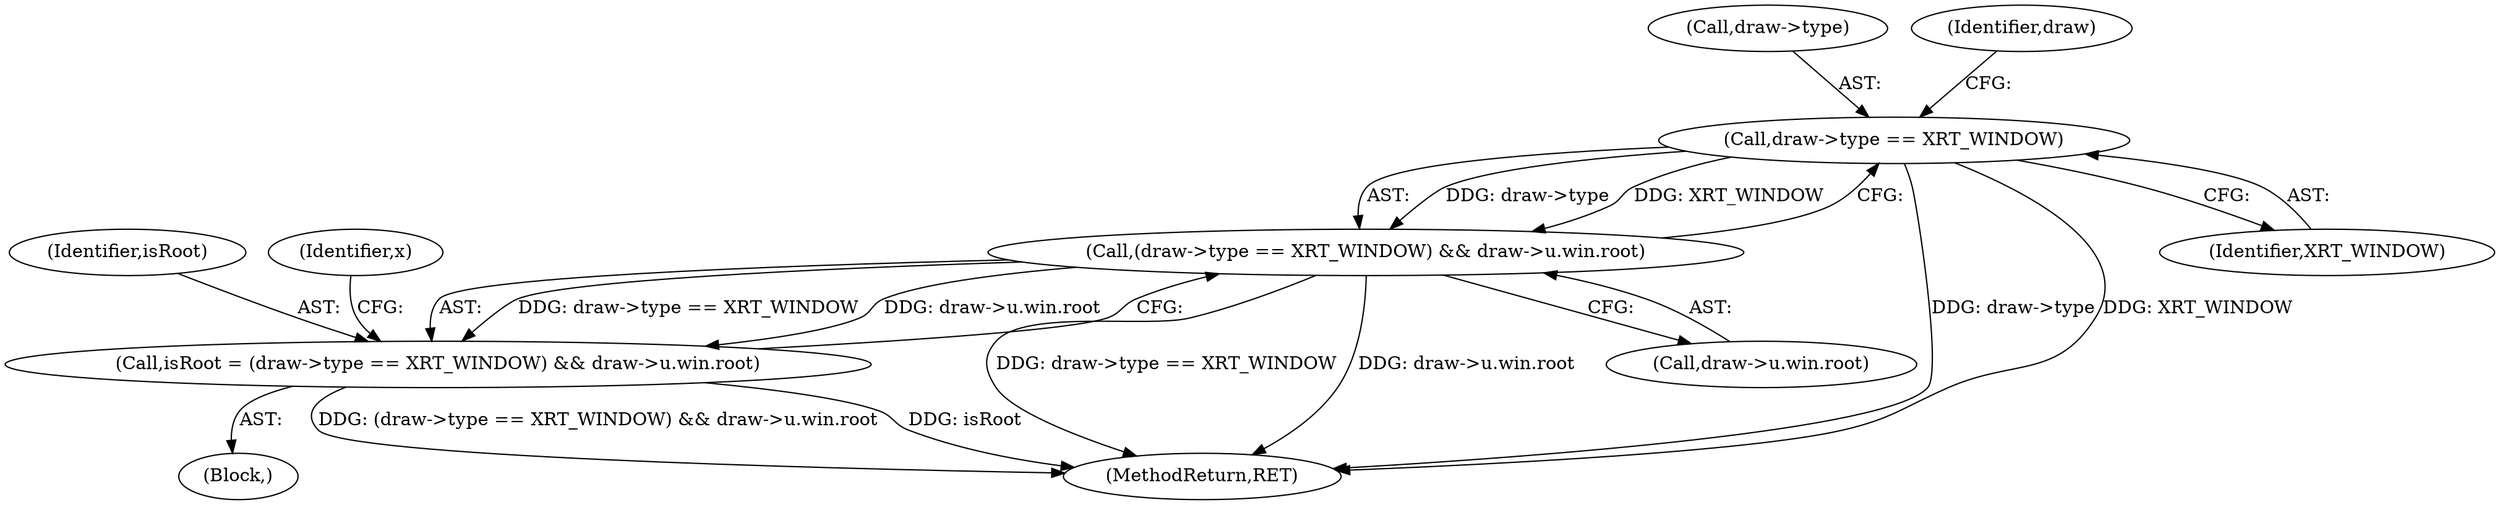 digraph "0_xserver_cad5a1050b7184d828aef9c1dd151c3ab649d37e_3@pointer" {
"1000179" [label="(Call,draw->type == XRT_WINDOW)"];
"1000178" [label="(Call,(draw->type == XRT_WINDOW) && draw->u.win.root)"];
"1000176" [label="(Call,isRoot = (draw->type == XRT_WINDOW) && draw->u.win.root)"];
"1000296" [label="(MethodReturn,RET)"];
"1000178" [label="(Call,(draw->type == XRT_WINDOW) && draw->u.win.root)"];
"1000177" [label="(Identifier,isRoot)"];
"1000183" [label="(Identifier,XRT_WINDOW)"];
"1000180" [label="(Call,draw->type)"];
"1000187" [label="(Identifier,draw)"];
"1000102" [label="(Block,)"];
"1000184" [label="(Call,draw->u.win.root)"];
"1000179" [label="(Call,draw->type == XRT_WINDOW)"];
"1000176" [label="(Call,isRoot = (draw->type == XRT_WINDOW) && draw->u.win.root)"];
"1000192" [label="(Identifier,x)"];
"1000179" -> "1000178"  [label="AST: "];
"1000179" -> "1000183"  [label="CFG: "];
"1000180" -> "1000179"  [label="AST: "];
"1000183" -> "1000179"  [label="AST: "];
"1000187" -> "1000179"  [label="CFG: "];
"1000178" -> "1000179"  [label="CFG: "];
"1000179" -> "1000296"  [label="DDG: draw->type"];
"1000179" -> "1000296"  [label="DDG: XRT_WINDOW"];
"1000179" -> "1000178"  [label="DDG: draw->type"];
"1000179" -> "1000178"  [label="DDG: XRT_WINDOW"];
"1000178" -> "1000176"  [label="AST: "];
"1000178" -> "1000184"  [label="CFG: "];
"1000184" -> "1000178"  [label="AST: "];
"1000176" -> "1000178"  [label="CFG: "];
"1000178" -> "1000296"  [label="DDG: draw->type == XRT_WINDOW"];
"1000178" -> "1000296"  [label="DDG: draw->u.win.root"];
"1000178" -> "1000176"  [label="DDG: draw->type == XRT_WINDOW"];
"1000178" -> "1000176"  [label="DDG: draw->u.win.root"];
"1000176" -> "1000102"  [label="AST: "];
"1000177" -> "1000176"  [label="AST: "];
"1000192" -> "1000176"  [label="CFG: "];
"1000176" -> "1000296"  [label="DDG: (draw->type == XRT_WINDOW) && draw->u.win.root"];
"1000176" -> "1000296"  [label="DDG: isRoot"];
}
